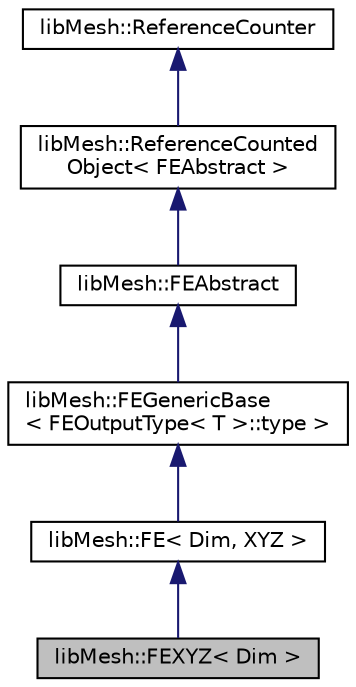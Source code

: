 digraph "libMesh::FEXYZ&lt; Dim &gt;"
{
  edge [fontname="Helvetica",fontsize="10",labelfontname="Helvetica",labelfontsize="10"];
  node [fontname="Helvetica",fontsize="10",shape=record];
  Node1 [label="libMesh::FEXYZ\< Dim \>",height=0.2,width=0.4,color="black", fillcolor="grey75", style="filled", fontcolor="black"];
  Node2 -> Node1 [dir="back",color="midnightblue",fontsize="10",style="solid",fontname="Helvetica"];
  Node2 [label="libMesh::FE\< Dim, XYZ \>",height=0.2,width=0.4,color="black", fillcolor="white", style="filled",URL="$classlibMesh_1_1FE.html"];
  Node3 -> Node2 [dir="back",color="midnightblue",fontsize="10",style="solid",fontname="Helvetica"];
  Node3 [label="libMesh::FEGenericBase\l\< FEOutputType\< T \>::type \>",height=0.2,width=0.4,color="black", fillcolor="white", style="filled",URL="$classlibMesh_1_1FEGenericBase.html"];
  Node4 -> Node3 [dir="back",color="midnightblue",fontsize="10",style="solid",fontname="Helvetica"];
  Node4 [label="libMesh::FEAbstract",height=0.2,width=0.4,color="black", fillcolor="white", style="filled",URL="$classlibMesh_1_1FEAbstract.html"];
  Node5 -> Node4 [dir="back",color="midnightblue",fontsize="10",style="solid",fontname="Helvetica"];
  Node5 [label="libMesh::ReferenceCounted\lObject\< FEAbstract \>",height=0.2,width=0.4,color="black", fillcolor="white", style="filled",URL="$classlibMesh_1_1ReferenceCountedObject.html"];
  Node6 -> Node5 [dir="back",color="midnightblue",fontsize="10",style="solid",fontname="Helvetica"];
  Node6 [label="libMesh::ReferenceCounter",height=0.2,width=0.4,color="black", fillcolor="white", style="filled",URL="$classlibMesh_1_1ReferenceCounter.html",tooltip="Common base for all objects whose creations/destructions are counted. "];
}
